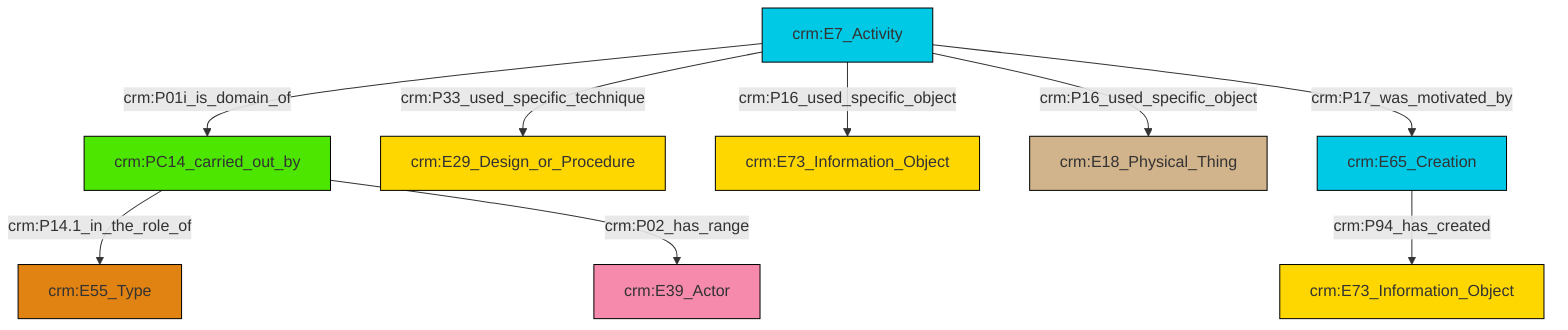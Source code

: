 graph TD
classDef Literal fill:#f2f2f2,stroke:#000000;
classDef CRM_Entity fill:#FFFFFF,stroke:#000000;
classDef Temporal_Entity fill:#00C9E6, stroke:#000000;
classDef Type fill:#E18312, stroke:#000000;
classDef Time-Span fill:#2C9C91, stroke:#000000;
classDef Appellation fill:#FFEB7F, stroke:#000000;
classDef Place fill:#008836, stroke:#000000;
classDef Persistent_Item fill:#B266B2, stroke:#000000;
classDef Conceptual_Object fill:#FFD700, stroke:#000000;
classDef Physical_Thing fill:#D2B48C, stroke:#000000;
classDef Actor fill:#f58aad, stroke:#000000;
classDef PC_Classes fill:#4ce600, stroke:#000000;
classDef Multi fill:#cccccc,stroke:#000000;

0["crm:E7_Activity"]:::Temporal_Entity -->|crm:P01i_is_domain_of| 1["crm:PC14_carried_out_by"]:::PC_Classes
0["crm:E7_Activity"]:::Temporal_Entity -->|crm:P33_used_specific_technique| 4["crm:E29_Design_or_Procedure"]:::Conceptual_Object
1["crm:PC14_carried_out_by"]:::PC_Classes -->|crm:P14.1_in_the_role_of| 5["crm:E55_Type"]:::Type
0["crm:E7_Activity"]:::Temporal_Entity -->|crm:P16_used_specific_object| 6["crm:E73_Information_Object"]:::Conceptual_Object
0["crm:E7_Activity"]:::Temporal_Entity -->|crm:P16_used_specific_object| 9["crm:E18_Physical_Thing"]:::Physical_Thing
1["crm:PC14_carried_out_by"]:::PC_Classes -->|crm:P02_has_range| 13["crm:E39_Actor"]:::Actor
15["crm:E65_Creation"]:::Temporal_Entity -->|crm:P94_has_created| 10["crm:E73_Information_Object"]:::Conceptual_Object
0["crm:E7_Activity"]:::Temporal_Entity -->|crm:P17_was_motivated_by| 15["crm:E65_Creation"]:::Temporal_Entity